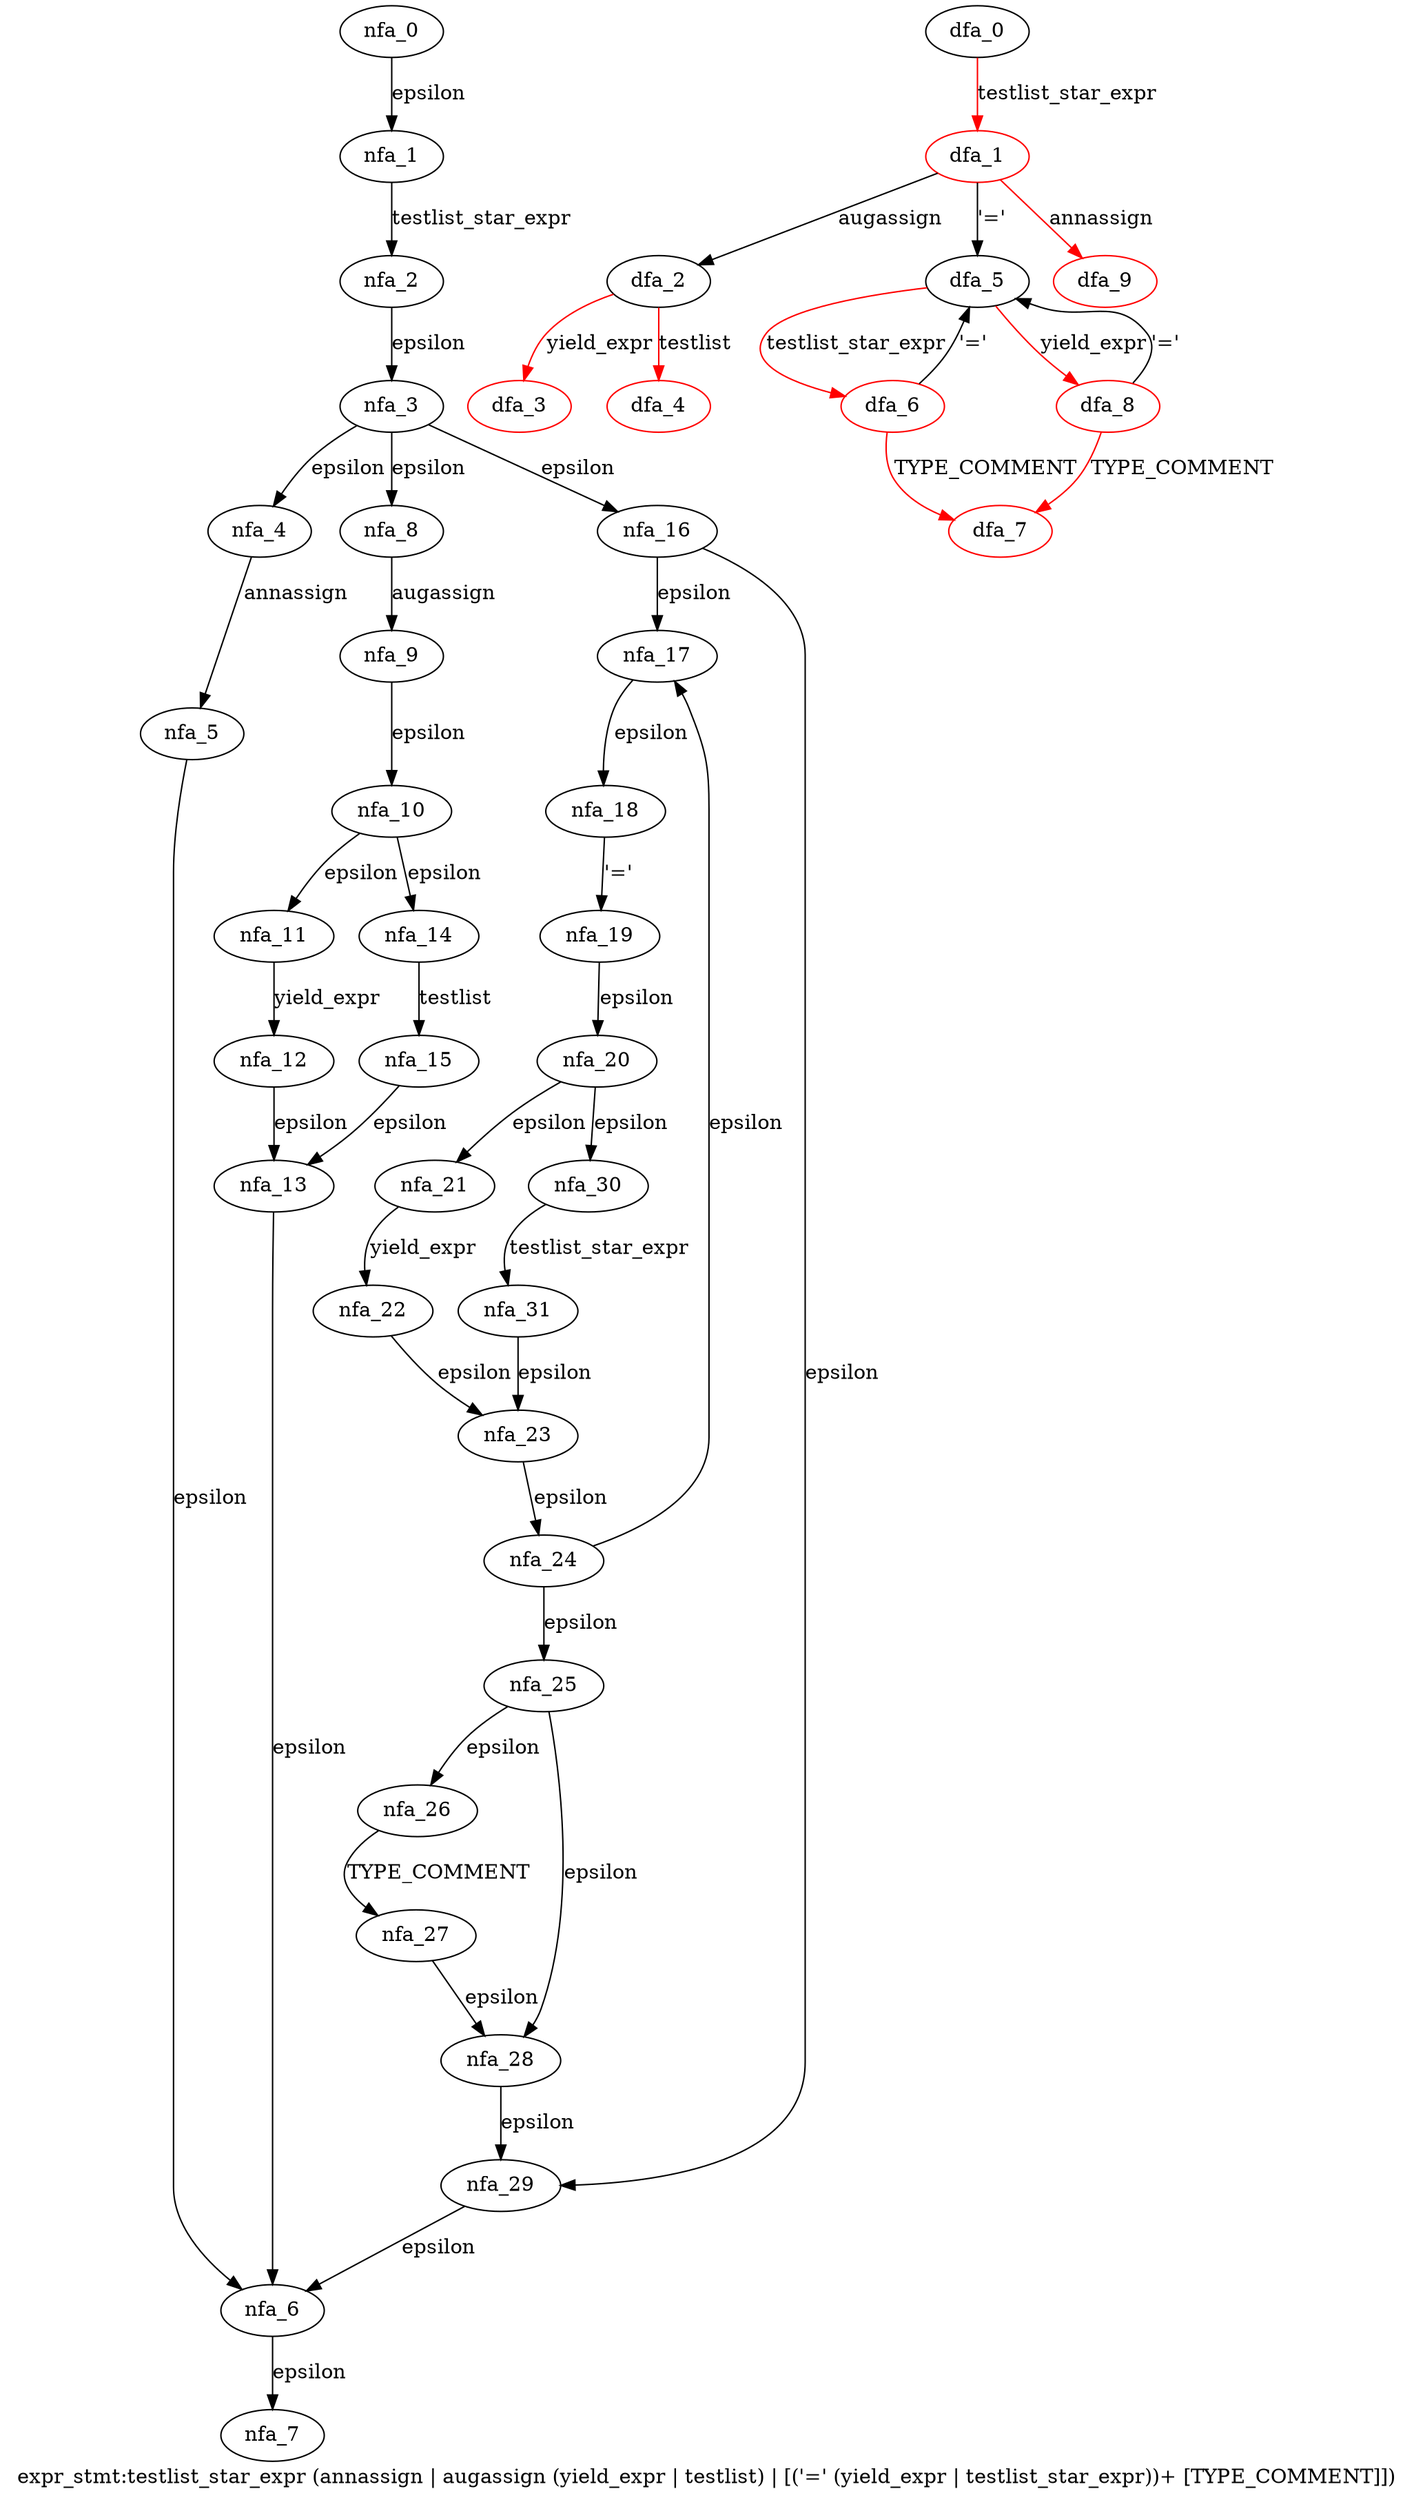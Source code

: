 digraph expr_stmt {
 graph[label="expr_stmt:testlist_star_expr (annassign | augassign (yield_expr | testlist) | [('=' (yield_expr | testlist_star_expr))+ [TYPE_COMMENT]])"]
 subgraph expr_stmt_nfa {
  nfa_0->nfa_1[label="epsilon"]
  nfa_1->nfa_2[label="testlist_star_expr"]
  nfa_2->nfa_3[label="epsilon"]
  nfa_3->nfa_4[label="epsilon"]
  nfa_4->nfa_5[label="annassign"]
  nfa_5->nfa_6[label="epsilon"]
  nfa_6->nfa_7[label="epsilon"]
  nfa_3->nfa_8[label="epsilon"]
  nfa_8->nfa_9[label="augassign"]
  nfa_9->nfa_10[label="epsilon"]
  nfa_10->nfa_11[label="epsilon"]
  nfa_11->nfa_12[label="yield_expr"]
  nfa_12->nfa_13[label="epsilon"]
  nfa_13->nfa_6[label="epsilon"]
  nfa_10->nfa_14[label="epsilon"]
  nfa_14->nfa_15[label="testlist"]
  nfa_15->nfa_13[label="epsilon"]
  nfa_3->nfa_16[label="epsilon"]
  nfa_16->nfa_17[label="epsilon"]
  nfa_17->nfa_18[label="epsilon"]
  nfa_18->nfa_19[label="'='"]
  nfa_19->nfa_20[label="epsilon"]
  nfa_20->nfa_21[label="epsilon"]
  nfa_21->nfa_22[label="yield_expr"]
  nfa_22->nfa_23[label="epsilon"]
  nfa_23->nfa_24[label="epsilon"]
  nfa_24->nfa_17[label="epsilon"]
  nfa_24->nfa_25[label="epsilon"]
  nfa_25->nfa_26[label="epsilon"]
  nfa_26->nfa_27[label="TYPE_COMMENT"]
  nfa_27->nfa_28[label="epsilon"]
  nfa_28->nfa_29[label="epsilon"]
  nfa_29->nfa_6[label="epsilon"]
  nfa_25->nfa_28[label="epsilon"]
  nfa_20->nfa_30[label="epsilon"]
  nfa_30->nfa_31[label="testlist_star_expr"]
  nfa_31->nfa_23[label="epsilon"]
  nfa_16->nfa_29[label="epsilon"]
  }
 subgraph expr_stmt_dfa {
  dfa_0->dfa_1[label="testlist_star_expr",color=red]
  dfa_1->dfa_2[label="augassign"]
  dfa_2->dfa_3[label="yield_expr",color=red]
  dfa_2->dfa_4[label="testlist",color=red]
  dfa_1->dfa_5[label="'='"]
  dfa_5->dfa_6[label="testlist_star_expr",color=red]
  dfa_6->dfa_5[label="'='"]
  dfa_6->dfa_7[label="TYPE_COMMENT",color=red]
  dfa_5->dfa_8[label="yield_expr",color=red]
  dfa_8->dfa_5[label="'='"]
  dfa_8->dfa_7[label="TYPE_COMMENT",color=red]
  dfa_1->dfa_9[label="annassign",color=red]
  dfa_1[color=red]
  dfa_3[color=red]
  dfa_4[color=red]
  dfa_6[color=red]
  dfa_7[color=red]
  dfa_8[color=red]
  dfa_9[color=red]
  }
}
